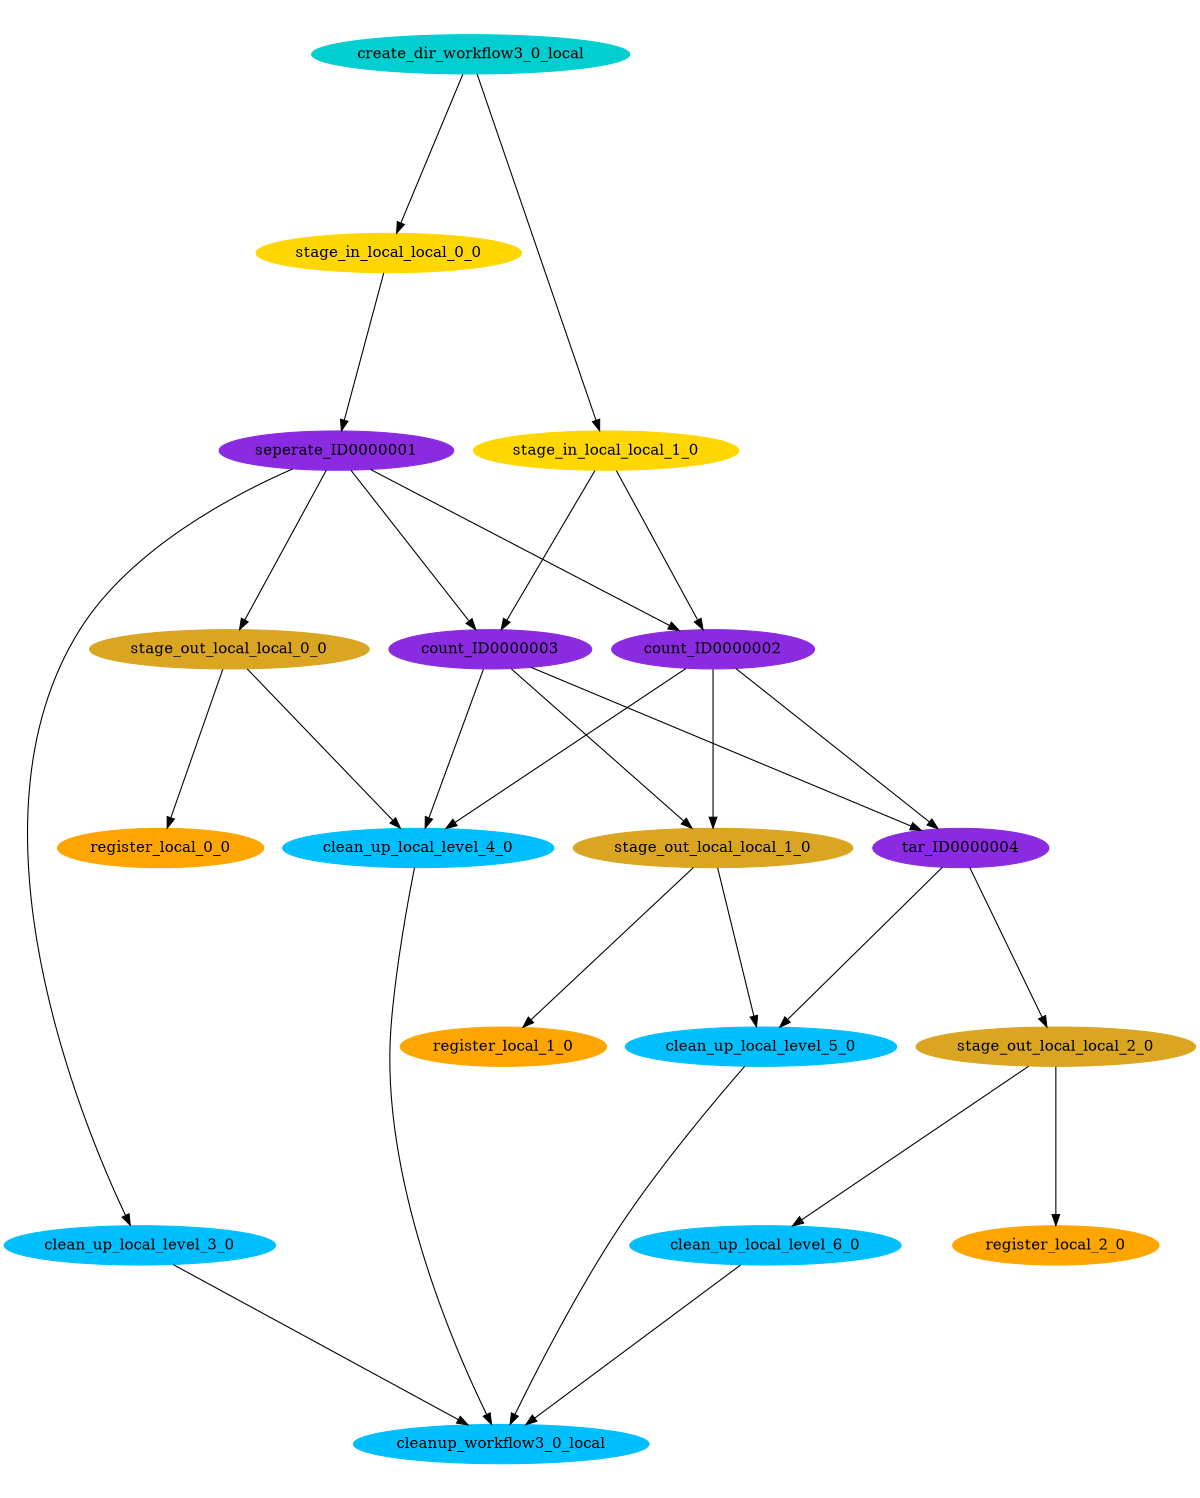 digraph E {
size="8.0,10.0"
ratio=fill
node [shape=ellipse]
edge [arrowhead=normal, arrowsize=1.0]
	"stage_out_local_local_2_0" [color=goldenrod,style=filled,label="stage_out_local_local_2_0"]
	"stage_out_local_local_1_0" [color=goldenrod,style=filled,label="stage_out_local_local_1_0"]
	"clean_up_local_level_3_0" [color=deepskyblue,style=filled,label="clean_up_local_level_3_0"]
	"stage_out_local_local_0_0" [color=goldenrod,style=filled,label="stage_out_local_local_0_0"]
	"create_dir_workflow3_0_local" [color=darkturquoise,style=filled,label="create_dir_workflow3_0_local"]
	"clean_up_local_level_4_0" [color=deepskyblue,style=filled,label="clean_up_local_level_4_0"]
	"clean_up_local_level_5_0" [color=deepskyblue,style=filled,label="clean_up_local_level_5_0"]
	"clean_up_local_level_6_0" [color=deepskyblue,style=filled,label="clean_up_local_level_6_0"]
	"seperate_ID0000001" [color=blueviolet,style=filled,label="seperate_ID0000001"]
	"stage_in_local_local_0_0" [color=gold,style=filled,label="stage_in_local_local_0_0"]
	"stage_in_local_local_1_0" [color=gold,style=filled,label="stage_in_local_local_1_0"]
	"register_local_2_0" [color=orange,style=filled,label="register_local_2_0"]
	"register_local_1_0" [color=orange,style=filled,label="register_local_1_0"]
	"tar_ID0000004" [color=blueviolet,style=filled,label="tar_ID0000004"]
	"register_local_0_0" [color=orange,style=filled,label="register_local_0_0"]
	"count_ID0000003" [color=blueviolet,style=filled,label="count_ID0000003"]
	"cleanup_workflow3_0_local" [color=deepskyblue,style=filled,label="cleanup_workflow3_0_local"]
	"count_ID0000002" [color=blueviolet,style=filled,label="count_ID0000002"]

	"stage_out_local_local_2_0" -> "register_local_2_0"
	"stage_out_local_local_2_0" -> "clean_up_local_level_6_0"
	"stage_out_local_local_1_0" -> "register_local_1_0"
	"stage_out_local_local_1_0" -> "clean_up_local_level_5_0"
	"clean_up_local_level_3_0" -> "cleanup_workflow3_0_local"
	"stage_out_local_local_0_0" -> "register_local_0_0"
	"stage_out_local_local_0_0" -> "clean_up_local_level_4_0"
	"create_dir_workflow3_0_local" -> "stage_in_local_local_0_0"
	"create_dir_workflow3_0_local" -> "stage_in_local_local_1_0"
	"clean_up_local_level_4_0" -> "cleanup_workflow3_0_local"
	"clean_up_local_level_5_0" -> "cleanup_workflow3_0_local"
	"clean_up_local_level_6_0" -> "cleanup_workflow3_0_local"
	"seperate_ID0000001" -> "count_ID0000003"
	"seperate_ID0000001" -> "clean_up_local_level_3_0"
	"seperate_ID0000001" -> "count_ID0000002"
	"seperate_ID0000001" -> "stage_out_local_local_0_0"
	"stage_in_local_local_0_0" -> "seperate_ID0000001"
	"stage_in_local_local_1_0" -> "count_ID0000003"
	"stage_in_local_local_1_0" -> "count_ID0000002"
	"tar_ID0000004" -> "stage_out_local_local_2_0"
	"tar_ID0000004" -> "clean_up_local_level_5_0"
	"count_ID0000003" -> "tar_ID0000004"
	"count_ID0000003" -> "stage_out_local_local_1_0"
	"count_ID0000003" -> "clean_up_local_level_4_0"
	"count_ID0000002" -> "tar_ID0000004"
	"count_ID0000002" -> "stage_out_local_local_1_0"
	"count_ID0000002" -> "clean_up_local_level_4_0"
}
